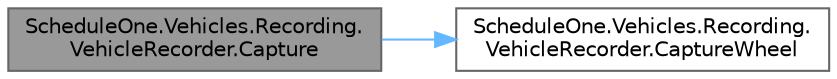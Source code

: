 digraph "ScheduleOne.Vehicles.Recording.VehicleRecorder.Capture"
{
 // LATEX_PDF_SIZE
  bgcolor="transparent";
  edge [fontname=Helvetica,fontsize=10,labelfontname=Helvetica,labelfontsize=10];
  node [fontname=Helvetica,fontsize=10,shape=box,height=0.2,width=0.4];
  rankdir="LR";
  Node1 [id="Node000001",label="ScheduleOne.Vehicles.Recording.\lVehicleRecorder.Capture",height=0.2,width=0.4,color="gray40", fillcolor="grey60", style="filled", fontcolor="black",tooltip=" "];
  Node1 -> Node2 [id="edge1_Node000001_Node000002",color="steelblue1",style="solid",tooltip=" "];
  Node2 [id="Node000002",label="ScheduleOne.Vehicles.Recording.\lVehicleRecorder.CaptureWheel",height=0.2,width=0.4,color="grey40", fillcolor="white", style="filled",URL="$class_schedule_one_1_1_vehicles_1_1_recording_1_1_vehicle_recorder.html#ab1f7c5aca829895d01e5c419002d732c",tooltip=" "];
}
